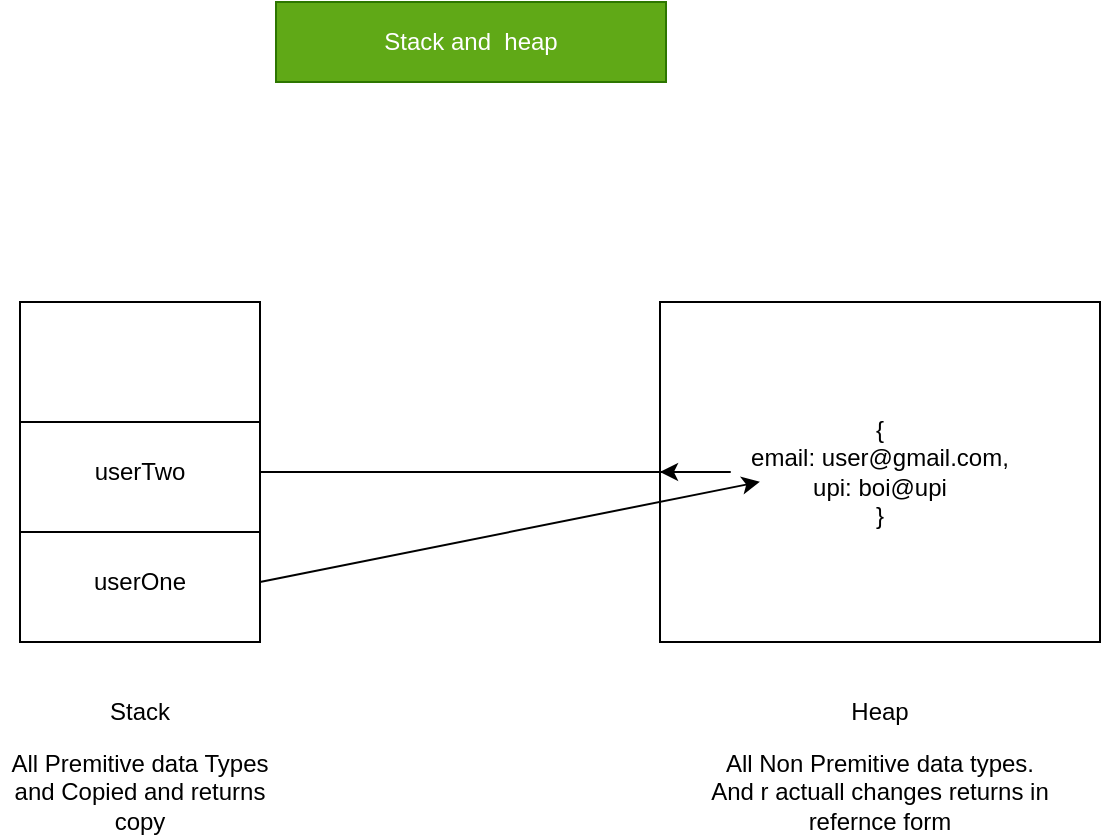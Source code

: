 <mxfile>
    <diagram id="khqHDw7c9Qq-7v8NBz9Z" name="Page-1">
        <mxGraphModel dx="840" dy="475" grid="1" gridSize="10" guides="1" tooltips="1" connect="1" arrows="1" fold="1" page="1" pageScale="1" pageWidth="850" pageHeight="1100" math="0" shadow="0">
            <root>
                <mxCell id="0"/>
                <mxCell id="1" parent="0"/>
                <mxCell id="2" value="{&lt;br&gt;email: user@gmail.com,&lt;br&gt;upi: boi@upi&lt;br&gt;}" style="whiteSpace=wrap;html=1;" vertex="1" parent="1">
                    <mxGeometry x="520" y="190" width="220" height="170" as="geometry"/>
                </mxCell>
                <mxCell id="14" style="edgeStyle=none;html=1;exitX=1;exitY=0.5;exitDx=0;exitDy=0;entryX=0.227;entryY=0.529;entryDx=0;entryDy=0;entryPerimeter=0;" edge="1" parent="1" source="3" target="2">
                    <mxGeometry relative="1" as="geometry"/>
                </mxCell>
                <mxCell id="3" value="userOne" style="whiteSpace=wrap;html=1;" vertex="1" parent="1">
                    <mxGeometry x="200" y="300" width="120" height="60" as="geometry"/>
                </mxCell>
                <mxCell id="13" style="edgeStyle=none;html=1;" edge="1" parent="1" source="4" target="2">
                    <mxGeometry relative="1" as="geometry">
                        <Array as="points">
                            <mxPoint x="560" y="275"/>
                        </Array>
                    </mxGeometry>
                </mxCell>
                <mxCell id="4" value="userTwo" style="whiteSpace=wrap;html=1;" vertex="1" parent="1">
                    <mxGeometry x="200" y="245" width="120" height="60" as="geometry"/>
                </mxCell>
                <mxCell id="5" value="" style="whiteSpace=wrap;html=1;" vertex="1" parent="1">
                    <mxGeometry x="200" y="190" width="120" height="60" as="geometry"/>
                </mxCell>
                <mxCell id="6" value="Stack" style="text;strokeColor=none;align=center;fillColor=none;html=1;verticalAlign=middle;whiteSpace=wrap;rounded=0;" vertex="1" parent="1">
                    <mxGeometry x="230" y="380" width="60" height="30" as="geometry"/>
                </mxCell>
                <mxCell id="8" value="Heap" style="text;strokeColor=none;align=center;fillColor=none;html=1;verticalAlign=middle;whiteSpace=wrap;rounded=0;" vertex="1" parent="1">
                    <mxGeometry x="600" y="380" width="60" height="30" as="geometry"/>
                </mxCell>
                <mxCell id="9" value="Stack and&amp;nbsp; heap" style="text;strokeColor=#2D7600;align=center;fillColor=#60a917;html=1;verticalAlign=middle;whiteSpace=wrap;rounded=0;fontColor=#ffffff;" vertex="1" parent="1">
                    <mxGeometry x="328" y="40" width="195" height="40" as="geometry"/>
                </mxCell>
                <mxCell id="11" value="All Premitive data Types and Copied and returns copy" style="text;strokeColor=none;align=center;fillColor=none;html=1;verticalAlign=middle;whiteSpace=wrap;rounded=0;" vertex="1" parent="1">
                    <mxGeometry x="190" y="420" width="140" height="30" as="geometry"/>
                </mxCell>
                <mxCell id="12" value="All Non Premitive data types.&lt;br&gt;And r actuall changes returns in refernce form&lt;br&gt;" style="text;strokeColor=none;align=center;fillColor=none;html=1;verticalAlign=middle;whiteSpace=wrap;rounded=0;" vertex="1" parent="1">
                    <mxGeometry x="530" y="420" width="200" height="30" as="geometry"/>
                </mxCell>
            </root>
        </mxGraphModel>
    </diagram>
</mxfile>